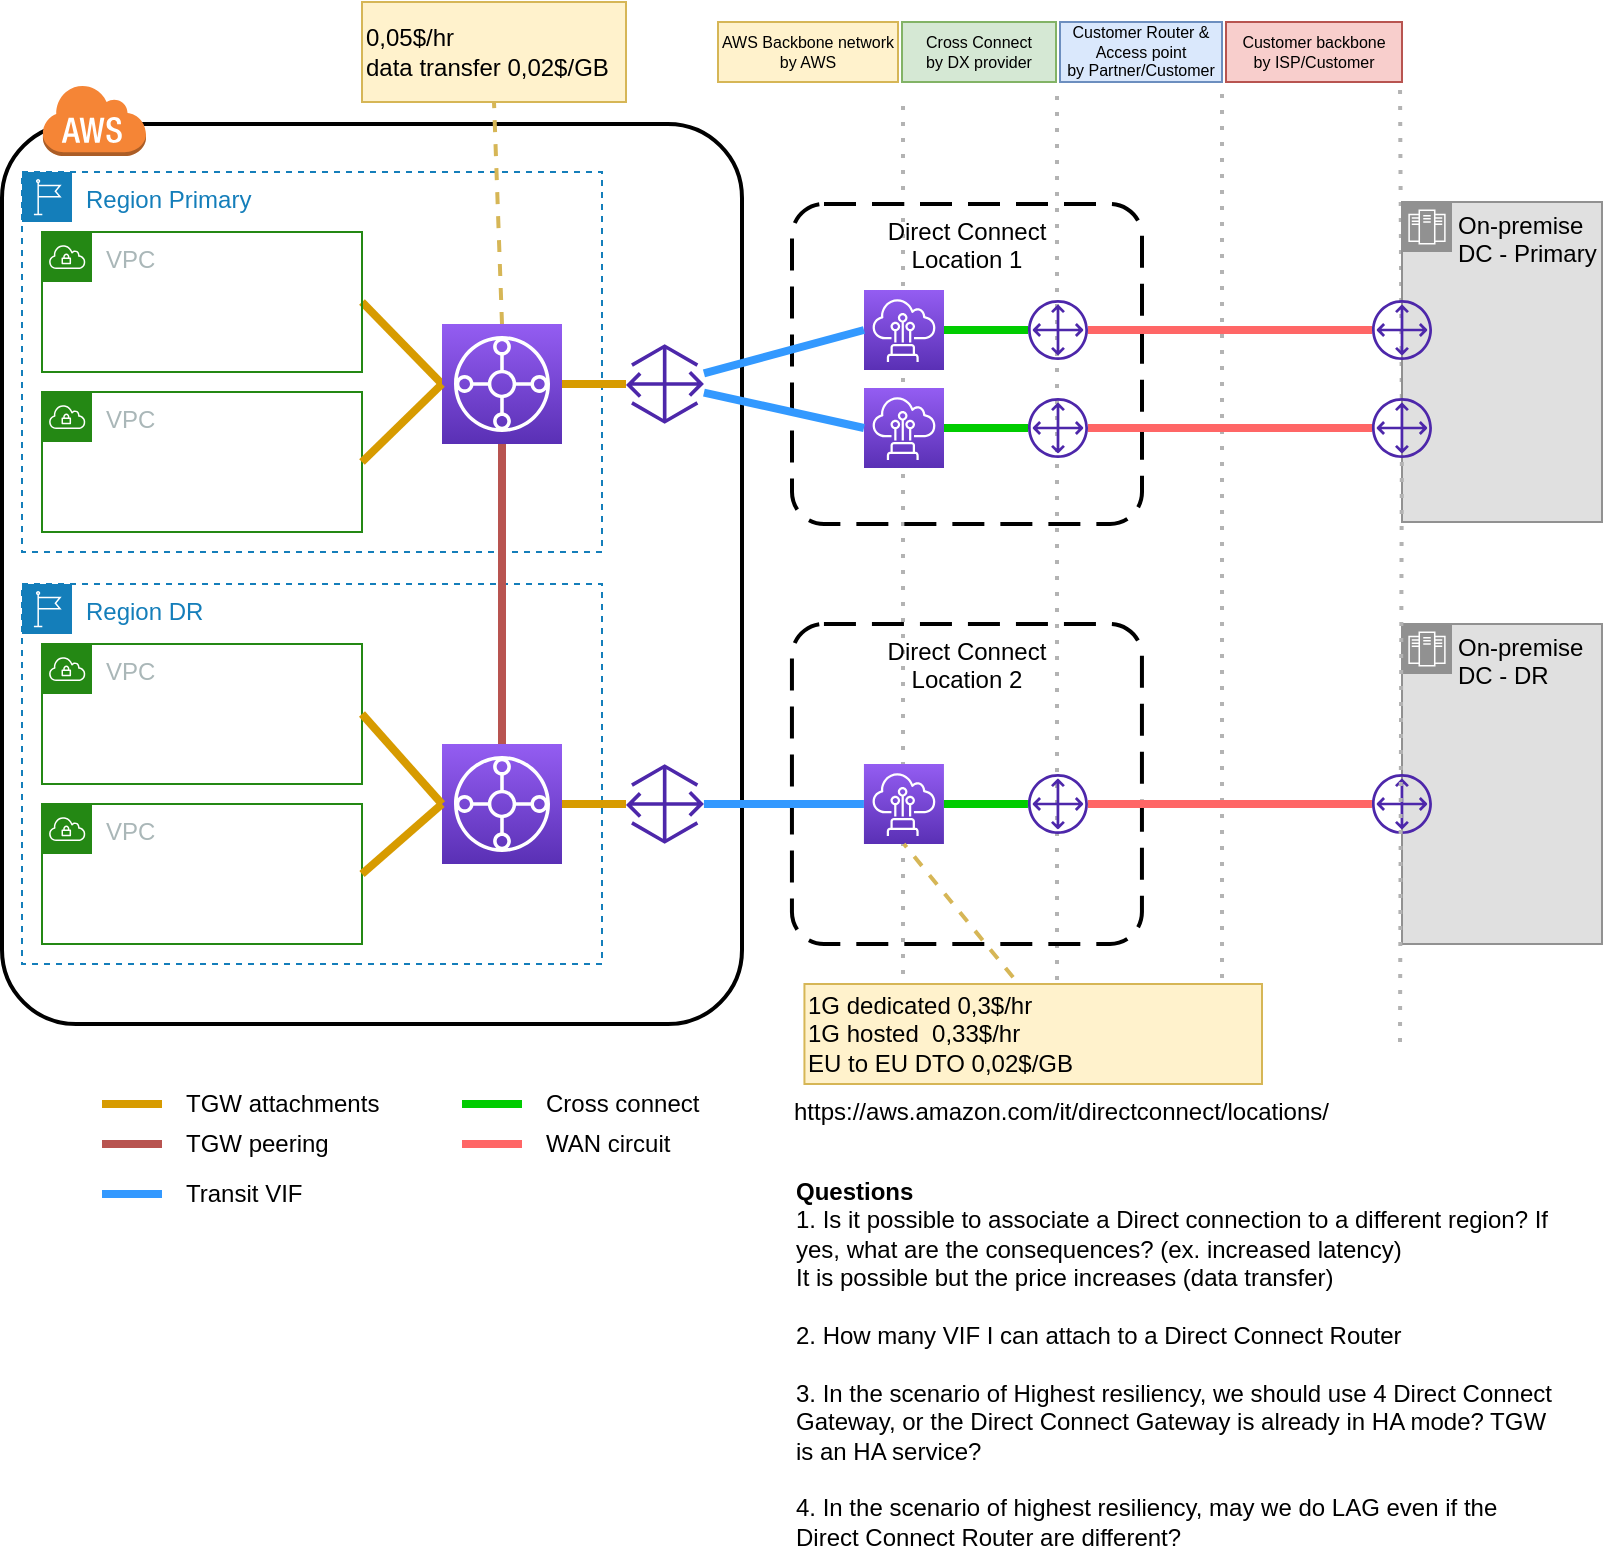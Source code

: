 <mxfile version="21.3.8" type="github">
  <diagram name="Pagina-1" id="8BWRmZO4XsheHeIJ3Gpr">
    <mxGraphModel dx="954" dy="622" grid="1" gridSize="10" guides="1" tooltips="1" connect="1" arrows="1" fold="1" page="1" pageScale="1" pageWidth="827" pageHeight="1169" math="0" shadow="0">
      <root>
        <mxCell id="0" />
        <mxCell id="1" parent="0" />
        <mxCell id="QbBFKRlWhSXPZEAbtEXR-38" value="" style="endArrow=none;dashed=1;html=1;dashPattern=1 3;strokeWidth=2;rounded=0;strokeColor=#B3B3B3;verticalAlign=bottom;labelPosition=center;verticalLabelPosition=top;align=center;" edge="1" parent="1">
          <mxGeometry width="50" height="50" relative="1" as="geometry">
            <mxPoint x="470.5" y="555" as="sourcePoint" />
            <mxPoint x="470.5" y="75" as="targetPoint" />
          </mxGeometry>
        </mxCell>
        <mxCell id="QbBFKRlWhSXPZEAbtEXR-39" value="" style="endArrow=none;dashed=1;html=1;dashPattern=1 3;strokeWidth=2;rounded=0;strokeColor=#B3B3B3;verticalAlign=bottom;labelPosition=center;verticalLabelPosition=top;align=center;" edge="1" parent="1">
          <mxGeometry width="50" height="50" relative="1" as="geometry">
            <mxPoint x="547.5" y="550" as="sourcePoint" />
            <mxPoint x="547.5" y="70" as="targetPoint" />
          </mxGeometry>
        </mxCell>
        <mxCell id="QbBFKRlWhSXPZEAbtEXR-40" value="" style="endArrow=none;dashed=1;html=1;dashPattern=1 3;strokeWidth=2;rounded=0;strokeColor=#B3B3B3;verticalAlign=bottom;labelPosition=center;verticalLabelPosition=top;align=center;" edge="1" parent="1">
          <mxGeometry width="50" height="50" relative="1" as="geometry">
            <mxPoint x="630" y="549" as="sourcePoint" />
            <mxPoint x="630" y="69" as="targetPoint" />
          </mxGeometry>
        </mxCell>
        <mxCell id="QbBFKRlWhSXPZEAbtEXR-44" value="" style="endArrow=none;dashed=1;html=1;dashPattern=1 3;strokeWidth=2;rounded=0;strokeColor=#B3B3B3;verticalAlign=bottom;labelPosition=center;verticalLabelPosition=top;align=center;" edge="1" parent="1" source="QbBFKRlWhSXPZEAbtEXR-65">
          <mxGeometry width="50" height="50" relative="1" as="geometry">
            <mxPoint x="719" y="549" as="sourcePoint" />
            <mxPoint x="719" y="69" as="targetPoint" />
          </mxGeometry>
        </mxCell>
        <mxCell id="QbBFKRlWhSXPZEAbtEXR-1" value="" style="rounded=1;arcSize=10;dashed=0;fillColor=none;gradientColor=none;strokeWidth=2;" vertex="1" parent="1">
          <mxGeometry x="20" y="90" width="370" height="450" as="geometry" />
        </mxCell>
        <mxCell id="QbBFKRlWhSXPZEAbtEXR-2" value="" style="dashed=0;html=1;shape=mxgraph.aws3.cloud;fillColor=#F58536;gradientColor=none;dashed=0;" vertex="1" parent="1">
          <mxGeometry x="40" y="70" width="52" height="36" as="geometry" />
        </mxCell>
        <mxCell id="QbBFKRlWhSXPZEAbtEXR-4" value="Region Primary" style="points=[[0,0],[0.25,0],[0.5,0],[0.75,0],[1,0],[1,0.25],[1,0.5],[1,0.75],[1,1],[0.75,1],[0.5,1],[0.25,1],[0,1],[0,0.75],[0,0.5],[0,0.25]];outlineConnect=0;gradientColor=none;html=1;whiteSpace=wrap;fontSize=12;fontStyle=0;container=1;pointerEvents=0;collapsible=0;recursiveResize=0;shape=mxgraph.aws4.group;grIcon=mxgraph.aws4.group_region;strokeColor=#147EBA;fillColor=none;verticalAlign=top;align=left;spacingLeft=30;fontColor=#147EBA;dashed=1;" vertex="1" parent="1">
          <mxGeometry x="30" y="114" width="290" height="190" as="geometry" />
        </mxCell>
        <mxCell id="QbBFKRlWhSXPZEAbtEXR-15" style="edgeStyle=none;rounded=0;orthogonalLoop=1;jettySize=auto;html=1;exitX=1;exitY=0.5;exitDx=0;exitDy=0;entryX=0;entryY=0.5;entryDx=0;entryDy=0;entryPerimeter=0;endArrow=none;endFill=0;fillColor=#ffcd28;strokeColor=#d79b00;strokeWidth=4;gradientColor=#ffa500;" edge="1" parent="QbBFKRlWhSXPZEAbtEXR-4" source="QbBFKRlWhSXPZEAbtEXR-6" target="QbBFKRlWhSXPZEAbtEXR-11">
          <mxGeometry relative="1" as="geometry" />
        </mxCell>
        <mxCell id="QbBFKRlWhSXPZEAbtEXR-6" value="VPC" style="points=[[0,0],[0.25,0],[0.5,0],[0.75,0],[1,0],[1,0.25],[1,0.5],[1,0.75],[1,1],[0.75,1],[0.5,1],[0.25,1],[0,1],[0,0.75],[0,0.5],[0,0.25]];outlineConnect=0;gradientColor=none;html=1;whiteSpace=wrap;fontSize=12;fontStyle=0;container=1;pointerEvents=0;collapsible=0;recursiveResize=0;shape=mxgraph.aws4.group;grIcon=mxgraph.aws4.group_vpc;strokeColor=#248814;fillColor=none;verticalAlign=top;align=left;spacingLeft=30;fontColor=#AAB7B8;dashed=0;" vertex="1" parent="QbBFKRlWhSXPZEAbtEXR-4">
          <mxGeometry x="10" y="30" width="160" height="70" as="geometry" />
        </mxCell>
        <mxCell id="QbBFKRlWhSXPZEAbtEXR-11" value="" style="sketch=0;points=[[0,0,0],[0.25,0,0],[0.5,0,0],[0.75,0,0],[1,0,0],[0,1,0],[0.25,1,0],[0.5,1,0],[0.75,1,0],[1,1,0],[0,0.25,0],[0,0.5,0],[0,0.75,0],[1,0.25,0],[1,0.5,0],[1,0.75,0]];outlineConnect=0;fontColor=#232F3E;gradientColor=#945DF2;gradientDirection=north;fillColor=#5A30B5;strokeColor=#ffffff;dashed=0;verticalLabelPosition=bottom;verticalAlign=top;align=center;html=1;fontSize=12;fontStyle=0;aspect=fixed;shape=mxgraph.aws4.resourceIcon;resIcon=mxgraph.aws4.transit_gateway;" vertex="1" parent="QbBFKRlWhSXPZEAbtEXR-4">
          <mxGeometry x="210" y="76" width="60" height="60" as="geometry" />
        </mxCell>
        <mxCell id="QbBFKRlWhSXPZEAbtEXR-7" value="VPC" style="points=[[0,0],[0.25,0],[0.5,0],[0.75,0],[1,0],[1,0.25],[1,0.5],[1,0.75],[1,1],[0.75,1],[0.5,1],[0.25,1],[0,1],[0,0.75],[0,0.5],[0,0.25]];outlineConnect=0;gradientColor=none;html=1;whiteSpace=wrap;fontSize=12;fontStyle=0;container=1;pointerEvents=0;collapsible=0;recursiveResize=0;shape=mxgraph.aws4.group;grIcon=mxgraph.aws4.group_vpc;strokeColor=#248814;fillColor=none;verticalAlign=top;align=left;spacingLeft=30;fontColor=#AAB7B8;dashed=0;" vertex="1" parent="1">
          <mxGeometry x="40" y="224" width="160" height="70" as="geometry" />
        </mxCell>
        <mxCell id="QbBFKRlWhSXPZEAbtEXR-8" value="Region DR" style="points=[[0,0],[0.25,0],[0.5,0],[0.75,0],[1,0],[1,0.25],[1,0.5],[1,0.75],[1,1],[0.75,1],[0.5,1],[0.25,1],[0,1],[0,0.75],[0,0.5],[0,0.25]];outlineConnect=0;gradientColor=none;html=1;whiteSpace=wrap;fontSize=12;fontStyle=0;container=1;pointerEvents=0;collapsible=0;recursiveResize=0;shape=mxgraph.aws4.group;grIcon=mxgraph.aws4.group_region;strokeColor=#147EBA;fillColor=none;verticalAlign=top;align=left;spacingLeft=30;fontColor=#147EBA;dashed=1;" vertex="1" parent="1">
          <mxGeometry x="30" y="320" width="290" height="190" as="geometry" />
        </mxCell>
        <mxCell id="QbBFKRlWhSXPZEAbtEXR-9" value="VPC" style="points=[[0,0],[0.25,0],[0.5,0],[0.75,0],[1,0],[1,0.25],[1,0.5],[1,0.75],[1,1],[0.75,1],[0.5,1],[0.25,1],[0,1],[0,0.75],[0,0.5],[0,0.25]];outlineConnect=0;gradientColor=none;html=1;whiteSpace=wrap;fontSize=12;fontStyle=0;container=1;pointerEvents=0;collapsible=0;recursiveResize=0;shape=mxgraph.aws4.group;grIcon=mxgraph.aws4.group_vpc;strokeColor=#248814;fillColor=none;verticalAlign=top;align=left;spacingLeft=30;fontColor=#AAB7B8;dashed=0;" vertex="1" parent="QbBFKRlWhSXPZEAbtEXR-8">
          <mxGeometry x="10" y="30" width="160" height="70" as="geometry" />
        </mxCell>
        <mxCell id="QbBFKRlWhSXPZEAbtEXR-12" value="" style="sketch=0;points=[[0,0,0],[0.25,0,0],[0.5,0,0],[0.75,0,0],[1,0,0],[0,1,0],[0.25,1,0],[0.5,1,0],[0.75,1,0],[1,1,0],[0,0.25,0],[0,0.5,0],[0,0.75,0],[1,0.25,0],[1,0.5,0],[1,0.75,0]];outlineConnect=0;fontColor=#232F3E;gradientColor=#945DF2;gradientDirection=north;fillColor=#5A30B5;strokeColor=#ffffff;dashed=0;verticalLabelPosition=bottom;verticalAlign=top;align=center;html=1;fontSize=12;fontStyle=0;aspect=fixed;shape=mxgraph.aws4.resourceIcon;resIcon=mxgraph.aws4.transit_gateway;" vertex="1" parent="QbBFKRlWhSXPZEAbtEXR-8">
          <mxGeometry x="210" y="80" width="60" height="60" as="geometry" />
        </mxCell>
        <mxCell id="QbBFKRlWhSXPZEAbtEXR-17" style="edgeStyle=none;rounded=0;orthogonalLoop=1;jettySize=auto;html=1;exitX=1;exitY=0.5;exitDx=0;exitDy=0;entryX=0;entryY=0.5;entryDx=0;entryDy=0;entryPerimeter=0;endArrow=none;endFill=0;fillColor=#ffcd28;gradientColor=#ffa500;strokeColor=#d79b00;strokeWidth=4;" edge="1" parent="QbBFKRlWhSXPZEAbtEXR-8" source="QbBFKRlWhSXPZEAbtEXR-9" target="QbBFKRlWhSXPZEAbtEXR-12">
          <mxGeometry relative="1" as="geometry">
            <mxPoint x="180" y="-51" as="sourcePoint" />
            <mxPoint x="220" y="-90" as="targetPoint" />
          </mxGeometry>
        </mxCell>
        <mxCell id="QbBFKRlWhSXPZEAbtEXR-10" value="VPC" style="points=[[0,0],[0.25,0],[0.5,0],[0.75,0],[1,0],[1,0.25],[1,0.5],[1,0.75],[1,1],[0.75,1],[0.5,1],[0.25,1],[0,1],[0,0.75],[0,0.5],[0,0.25]];outlineConnect=0;gradientColor=none;html=1;whiteSpace=wrap;fontSize=12;fontStyle=0;container=1;pointerEvents=0;collapsible=0;recursiveResize=0;shape=mxgraph.aws4.group;grIcon=mxgraph.aws4.group_vpc;strokeColor=#248814;fillColor=none;verticalAlign=top;align=left;spacingLeft=30;fontColor=#AAB7B8;dashed=0;" vertex="1" parent="1">
          <mxGeometry x="40" y="430" width="160" height="70" as="geometry" />
        </mxCell>
        <mxCell id="QbBFKRlWhSXPZEAbtEXR-16" style="edgeStyle=none;rounded=0;orthogonalLoop=1;jettySize=auto;html=1;exitX=1;exitY=0.5;exitDx=0;exitDy=0;entryX=0;entryY=0.5;entryDx=0;entryDy=0;entryPerimeter=0;endArrow=none;endFill=0;fillColor=#ffcd28;strokeColor=#d79b00;strokeWidth=4;gradientColor=#ffa500;" edge="1" parent="1" source="QbBFKRlWhSXPZEAbtEXR-7" target="QbBFKRlWhSXPZEAbtEXR-11">
          <mxGeometry relative="1" as="geometry">
            <mxPoint x="210" y="189" as="sourcePoint" />
            <mxPoint x="250" y="230" as="targetPoint" />
          </mxGeometry>
        </mxCell>
        <mxCell id="QbBFKRlWhSXPZEAbtEXR-18" style="edgeStyle=none;rounded=0;orthogonalLoop=1;jettySize=auto;html=1;exitX=1;exitY=0.5;exitDx=0;exitDy=0;entryX=0;entryY=0.5;entryDx=0;entryDy=0;entryPerimeter=0;endArrow=none;endFill=0;fillColor=#ffcd28;gradientColor=#ffa500;strokeColor=#d79b00;strokeWidth=4;" edge="1" parent="1" source="QbBFKRlWhSXPZEAbtEXR-10" target="QbBFKRlWhSXPZEAbtEXR-12">
          <mxGeometry relative="1" as="geometry">
            <mxPoint x="210" y="395" as="sourcePoint" />
            <mxPoint x="250" y="440" as="targetPoint" />
          </mxGeometry>
        </mxCell>
        <mxCell id="QbBFKRlWhSXPZEAbtEXR-19" value="" style="sketch=0;outlineConnect=0;fontColor=#232F3E;gradientColor=none;fillColor=#4D27AA;strokeColor=none;dashed=0;verticalLabelPosition=bottom;verticalAlign=top;align=center;html=1;fontSize=12;fontStyle=0;aspect=fixed;pointerEvents=1;shape=mxgraph.aws4.gateway;" vertex="1" parent="1">
          <mxGeometry x="332" y="200" width="38.97" height="40" as="geometry" />
        </mxCell>
        <mxCell id="QbBFKRlWhSXPZEAbtEXR-20" value="" style="sketch=0;outlineConnect=0;fontColor=#232F3E;gradientColor=none;fillColor=#4D27AA;strokeColor=none;dashed=0;verticalLabelPosition=bottom;verticalAlign=top;align=center;html=1;fontSize=12;fontStyle=0;aspect=fixed;pointerEvents=1;shape=mxgraph.aws4.gateway;" vertex="1" parent="1">
          <mxGeometry x="332" y="410" width="38.97" height="40" as="geometry" />
        </mxCell>
        <mxCell id="QbBFKRlWhSXPZEAbtEXR-21" style="edgeStyle=none;rounded=0;orthogonalLoop=1;jettySize=auto;html=1;entryX=0.5;entryY=1;entryDx=0;entryDy=0;entryPerimeter=0;endArrow=none;endFill=0;strokeWidth=4;fillColor=#f8cecc;gradientColor=#ea6b66;strokeColor=#b85450;" edge="1" parent="1" source="QbBFKRlWhSXPZEAbtEXR-12" target="QbBFKRlWhSXPZEAbtEXR-11">
          <mxGeometry relative="1" as="geometry">
            <mxPoint x="210" y="189" as="sourcePoint" />
            <mxPoint x="250" y="230" as="targetPoint" />
          </mxGeometry>
        </mxCell>
        <mxCell id="QbBFKRlWhSXPZEAbtEXR-22" style="edgeStyle=none;rounded=0;orthogonalLoop=1;jettySize=auto;html=1;entryX=1;entryY=0.5;entryDx=0;entryDy=0;entryPerimeter=0;endArrow=none;endFill=0;fillColor=#ffcd28;gradientColor=#ffa500;strokeColor=#d79b00;strokeWidth=4;" edge="1" parent="1" source="QbBFKRlWhSXPZEAbtEXR-19" target="QbBFKRlWhSXPZEAbtEXR-11">
          <mxGeometry relative="1" as="geometry">
            <mxPoint x="280" y="410" as="sourcePoint" />
            <mxPoint x="280" y="260" as="targetPoint" />
          </mxGeometry>
        </mxCell>
        <mxCell id="QbBFKRlWhSXPZEAbtEXR-23" style="edgeStyle=none;rounded=0;orthogonalLoop=1;jettySize=auto;html=1;endArrow=none;endFill=0;fillColor=#ffcd28;gradientColor=#ffa500;strokeColor=#d79b00;strokeWidth=4;" edge="1" parent="1" source="QbBFKRlWhSXPZEAbtEXR-20" target="QbBFKRlWhSXPZEAbtEXR-12">
          <mxGeometry relative="1" as="geometry">
            <mxPoint x="370" y="230" as="sourcePoint" />
            <mxPoint x="310" y="230" as="targetPoint" />
          </mxGeometry>
        </mxCell>
        <mxCell id="QbBFKRlWhSXPZEAbtEXR-24" style="edgeStyle=none;rounded=0;orthogonalLoop=1;jettySize=auto;html=1;endArrow=none;endFill=0;fillColor=#ffcd28;gradientColor=#ffa500;strokeColor=#d79b00;strokeWidth=4;" edge="1" parent="1">
          <mxGeometry relative="1" as="geometry">
            <mxPoint x="100" y="580" as="sourcePoint" />
            <mxPoint x="70" y="580" as="targetPoint" />
          </mxGeometry>
        </mxCell>
        <mxCell id="QbBFKRlWhSXPZEAbtEXR-25" value="TGW attachments" style="text;html=1;strokeColor=none;fillColor=none;align=left;verticalAlign=middle;whiteSpace=wrap;rounded=0;" vertex="1" parent="1">
          <mxGeometry x="110" y="565" width="110" height="30" as="geometry" />
        </mxCell>
        <mxCell id="QbBFKRlWhSXPZEAbtEXR-26" style="edgeStyle=none;rounded=0;orthogonalLoop=1;jettySize=auto;html=1;endArrow=none;endFill=0;fillColor=#f8cecc;gradientColor=#ea6b66;strokeColor=#b85450;strokeWidth=4;" edge="1" parent="1">
          <mxGeometry relative="1" as="geometry">
            <mxPoint x="100" y="600" as="sourcePoint" />
            <mxPoint x="70" y="600" as="targetPoint" />
          </mxGeometry>
        </mxCell>
        <mxCell id="QbBFKRlWhSXPZEAbtEXR-27" value="TGW peering" style="text;html=1;strokeColor=none;fillColor=none;align=left;verticalAlign=middle;whiteSpace=wrap;rounded=0;" vertex="1" parent="1">
          <mxGeometry x="110" y="585" width="110" height="30" as="geometry" />
        </mxCell>
        <mxCell id="QbBFKRlWhSXPZEAbtEXR-29" value="On-premise DC - DR" style="shape=mxgraph.ibm.box;prType=zone;fontStyle=0;verticalAlign=top;align=left;spacingLeft=32;spacingTop=4;fillColor=#E0E0E0;rounded=0;whiteSpace=wrap;html=1;strokeColor=#919191;strokeWidth=1;dashed=0;container=1;spacing=-4;collapsible=0;expand=0;recursiveResize=0;" vertex="1" parent="1">
          <mxGeometry x="720" y="340" width="100" height="160" as="geometry" />
        </mxCell>
        <mxCell id="QbBFKRlWhSXPZEAbtEXR-30" value="On-premise DC - Primary" style="shape=mxgraph.ibm.box;prType=zone;fontStyle=0;verticalAlign=top;align=left;spacingLeft=32;spacingTop=4;fillColor=#E0E0E0;rounded=0;whiteSpace=wrap;html=1;strokeColor=#919191;strokeWidth=1;dashed=0;container=1;spacing=-4;collapsible=0;expand=0;recursiveResize=0;" vertex="1" parent="1">
          <mxGeometry x="720" y="129" width="100" height="160" as="geometry" />
        </mxCell>
        <mxCell id="QbBFKRlWhSXPZEAbtEXR-34" value="" style="sketch=0;outlineConnect=0;fontColor=#232F3E;gradientColor=none;fillColor=#4D27AA;strokeColor=none;dashed=0;verticalLabelPosition=bottom;verticalAlign=top;align=center;html=1;fontSize=12;fontStyle=0;aspect=fixed;pointerEvents=1;shape=mxgraph.aws4.customer_gateway;" vertex="1" parent="QbBFKRlWhSXPZEAbtEXR-30">
          <mxGeometry x="-15" y="49" width="30" height="30" as="geometry" />
        </mxCell>
        <mxCell id="QbBFKRlWhSXPZEAbtEXR-31" value="Direct Connect &#xa;Location 1" style="rounded=1;arcSize=10;dashed=1;dashPattern=8 4;strokeWidth=2;verticalAlign=top;fillColor=none;" vertex="1" parent="1">
          <mxGeometry x="415" y="130" width="175" height="160" as="geometry" />
        </mxCell>
        <mxCell id="QbBFKRlWhSXPZEAbtEXR-32" value="" style="sketch=0;points=[[0,0,0],[0.25,0,0],[0.5,0,0],[0.75,0,0],[1,0,0],[0,1,0],[0.25,1,0],[0.5,1,0],[0.75,1,0],[1,1,0],[0,0.25,0],[0,0.5,0],[0,0.75,0],[1,0.25,0],[1,0.5,0],[1,0.75,0]];outlineConnect=0;fontColor=#232F3E;gradientColor=#945DF2;gradientDirection=north;fillColor=#5A30B5;strokeColor=#ffffff;dashed=0;verticalLabelPosition=bottom;verticalAlign=top;align=center;html=1;fontSize=12;fontStyle=0;aspect=fixed;shape=mxgraph.aws4.resourceIcon;resIcon=mxgraph.aws4.direct_connect;" vertex="1" parent="1">
          <mxGeometry x="451" y="173" width="40" height="40" as="geometry" />
        </mxCell>
        <mxCell id="QbBFKRlWhSXPZEAbtEXR-33" value="" style="sketch=0;outlineConnect=0;fontColor=#232F3E;gradientColor=none;fillColor=#4D27AA;strokeColor=none;dashed=0;verticalLabelPosition=bottom;verticalAlign=top;align=center;html=1;fontSize=12;fontStyle=0;aspect=fixed;pointerEvents=1;shape=mxgraph.aws4.customer_gateway;" vertex="1" parent="1">
          <mxGeometry x="533" y="178" width="30" height="30" as="geometry" />
        </mxCell>
        <mxCell id="QbBFKRlWhSXPZEAbtEXR-35" style="edgeStyle=none;rounded=0;orthogonalLoop=1;jettySize=auto;html=1;endArrow=none;endFill=0;fillColor=#0050ef;strokeColor=#3399FF;strokeWidth=4;exitX=0;exitY=0.5;exitDx=0;exitDy=0;exitPerimeter=0;" edge="1" parent="1" source="QbBFKRlWhSXPZEAbtEXR-32" target="QbBFKRlWhSXPZEAbtEXR-19">
          <mxGeometry relative="1" as="geometry">
            <mxPoint x="342" y="230" as="sourcePoint" />
            <mxPoint x="310" y="230" as="targetPoint" />
          </mxGeometry>
        </mxCell>
        <mxCell id="QbBFKRlWhSXPZEAbtEXR-36" style="edgeStyle=none;rounded=0;orthogonalLoop=1;jettySize=auto;html=1;endArrow=none;endFill=0;fillColor=#f8cecc;gradientColor=#ea6b66;strokeColor=#3399FF;strokeWidth=4;" edge="1" parent="1">
          <mxGeometry relative="1" as="geometry">
            <mxPoint x="100" y="625" as="sourcePoint" />
            <mxPoint x="70" y="625" as="targetPoint" />
          </mxGeometry>
        </mxCell>
        <mxCell id="QbBFKRlWhSXPZEAbtEXR-37" value="Transit VIF" style="text;html=1;strokeColor=none;fillColor=none;align=left;verticalAlign=middle;whiteSpace=wrap;rounded=0;" vertex="1" parent="1">
          <mxGeometry x="110" y="610" width="110" height="30" as="geometry" />
        </mxCell>
        <mxCell id="QbBFKRlWhSXPZEAbtEXR-41" value="AWS Backbone network &lt;br style=&quot;font-size: 8px;&quot;&gt;by AWS" style="text;html=1;strokeColor=#d6b656;fillColor=#fff2cc;align=center;verticalAlign=middle;whiteSpace=wrap;rounded=0;fontSize=8;" vertex="1" parent="1">
          <mxGeometry x="378" y="39" width="90" height="30" as="geometry" />
        </mxCell>
        <mxCell id="QbBFKRlWhSXPZEAbtEXR-42" value="Cross Connect&lt;br style=&quot;font-size: 8px;&quot;&gt;by DX provider" style="text;html=1;strokeColor=#82b366;fillColor=#d5e8d4;align=center;verticalAlign=middle;whiteSpace=wrap;rounded=0;fontSize=8;" vertex="1" parent="1">
          <mxGeometry x="470" y="39" width="77" height="30" as="geometry" />
        </mxCell>
        <mxCell id="QbBFKRlWhSXPZEAbtEXR-43" value="Customer Router &amp;amp; Access point&lt;br&gt;by Partner/Customer" style="text;html=1;strokeColor=#6c8ebf;fillColor=#dae8fc;align=center;verticalAlign=middle;whiteSpace=wrap;rounded=0;fontSize=8;" vertex="1" parent="1">
          <mxGeometry x="549" y="39" width="81" height="30" as="geometry" />
        </mxCell>
        <mxCell id="QbBFKRlWhSXPZEAbtEXR-45" value="Customer backbone&lt;br&gt;by ISP/Customer" style="text;html=1;strokeColor=#b85450;fillColor=#f8cecc;align=center;verticalAlign=middle;whiteSpace=wrap;rounded=0;fontSize=8;" vertex="1" parent="1">
          <mxGeometry x="632" y="39" width="88" height="30" as="geometry" />
        </mxCell>
        <mxCell id="QbBFKRlWhSXPZEAbtEXR-46" style="edgeStyle=none;rounded=0;orthogonalLoop=1;jettySize=auto;html=1;endArrow=none;endFill=0;fillColor=#0050ef;strokeColor=#00CC00;strokeWidth=4;entryX=1;entryY=0.5;entryDx=0;entryDy=0;entryPerimeter=0;" edge="1" parent="1" source="QbBFKRlWhSXPZEAbtEXR-33" target="QbBFKRlWhSXPZEAbtEXR-32">
          <mxGeometry relative="1" as="geometry">
            <mxPoint x="461" y="203" as="sourcePoint" />
            <mxPoint x="381" y="203" as="targetPoint" />
          </mxGeometry>
        </mxCell>
        <mxCell id="QbBFKRlWhSXPZEAbtEXR-47" style="edgeStyle=none;rounded=0;orthogonalLoop=1;jettySize=auto;html=1;endArrow=none;endFill=0;fillColor=#f8cecc;gradientColor=#ea6b66;strokeColor=#00CC00;strokeWidth=4;" edge="1" parent="1">
          <mxGeometry relative="1" as="geometry">
            <mxPoint x="280" y="580" as="sourcePoint" />
            <mxPoint x="250" y="580" as="targetPoint" />
          </mxGeometry>
        </mxCell>
        <mxCell id="QbBFKRlWhSXPZEAbtEXR-48" value="Cross connect" style="text;html=1;strokeColor=none;fillColor=none;align=left;verticalAlign=middle;whiteSpace=wrap;rounded=0;" vertex="1" parent="1">
          <mxGeometry x="290" y="565" width="110" height="30" as="geometry" />
        </mxCell>
        <mxCell id="QbBFKRlWhSXPZEAbtEXR-49" style="edgeStyle=none;rounded=0;orthogonalLoop=1;jettySize=auto;html=1;endArrow=none;endFill=0;fillColor=#0050ef;strokeColor=#FF6666;strokeWidth=4;" edge="1" parent="1" target="QbBFKRlWhSXPZEAbtEXR-33">
          <mxGeometry relative="1" as="geometry">
            <mxPoint x="705" y="193" as="sourcePoint" />
            <mxPoint x="501" y="203" as="targetPoint" />
          </mxGeometry>
        </mxCell>
        <mxCell id="QbBFKRlWhSXPZEAbtEXR-50" style="edgeStyle=none;rounded=0;orthogonalLoop=1;jettySize=auto;html=1;endArrow=none;endFill=0;fillColor=#f8cecc;gradientColor=#ea6b66;strokeColor=#FF6666;strokeWidth=4;" edge="1" parent="1">
          <mxGeometry relative="1" as="geometry">
            <mxPoint x="280" y="600" as="sourcePoint" />
            <mxPoint x="250" y="600" as="targetPoint" />
          </mxGeometry>
        </mxCell>
        <mxCell id="QbBFKRlWhSXPZEAbtEXR-51" value="WAN circuit" style="text;html=1;strokeColor=none;fillColor=none;align=left;verticalAlign=middle;whiteSpace=wrap;rounded=0;" vertex="1" parent="1">
          <mxGeometry x="290" y="585" width="110" height="30" as="geometry" />
        </mxCell>
        <mxCell id="QbBFKRlWhSXPZEAbtEXR-52" value="" style="sketch=0;outlineConnect=0;fontColor=#232F3E;gradientColor=none;fillColor=#4D27AA;strokeColor=none;dashed=0;verticalLabelPosition=bottom;verticalAlign=top;align=center;html=1;fontSize=12;fontStyle=0;aspect=fixed;pointerEvents=1;shape=mxgraph.aws4.customer_gateway;" vertex="1" parent="1">
          <mxGeometry x="704.97" y="415" width="30" height="30" as="geometry" />
        </mxCell>
        <mxCell id="QbBFKRlWhSXPZEAbtEXR-53" value="Direct Connect &#xa;Location 2" style="rounded=1;arcSize=10;dashed=1;dashPattern=8 4;strokeWidth=2;verticalAlign=top;fillColor=none;" vertex="1" parent="1">
          <mxGeometry x="414.97" y="340" width="175" height="160" as="geometry" />
        </mxCell>
        <mxCell id="QbBFKRlWhSXPZEAbtEXR-54" value="" style="sketch=0;points=[[0,0,0],[0.25,0,0],[0.5,0,0],[0.75,0,0],[1,0,0],[0,1,0],[0.25,1,0],[0.5,1,0],[0.75,1,0],[1,1,0],[0,0.25,0],[0,0.5,0],[0,0.75,0],[1,0.25,0],[1,0.5,0],[1,0.75,0]];outlineConnect=0;fontColor=#232F3E;gradientColor=#945DF2;gradientDirection=north;fillColor=#5A30B5;strokeColor=#ffffff;dashed=0;verticalLabelPosition=bottom;verticalAlign=top;align=center;html=1;fontSize=12;fontStyle=0;aspect=fixed;shape=mxgraph.aws4.resourceIcon;resIcon=mxgraph.aws4.direct_connect;" vertex="1" parent="1">
          <mxGeometry x="450.97" y="410" width="40" height="40" as="geometry" />
        </mxCell>
        <mxCell id="QbBFKRlWhSXPZEAbtEXR-55" value="" style="sketch=0;outlineConnect=0;fontColor=#232F3E;gradientColor=none;fillColor=#4D27AA;strokeColor=none;dashed=0;verticalLabelPosition=bottom;verticalAlign=top;align=center;html=1;fontSize=12;fontStyle=0;aspect=fixed;pointerEvents=1;shape=mxgraph.aws4.customer_gateway;" vertex="1" parent="1">
          <mxGeometry x="532.97" y="415" width="30" height="30" as="geometry" />
        </mxCell>
        <mxCell id="QbBFKRlWhSXPZEAbtEXR-56" style="edgeStyle=none;rounded=0;orthogonalLoop=1;jettySize=auto;html=1;endArrow=none;endFill=0;fillColor=#0050ef;strokeColor=#3399FF;strokeWidth=4;exitX=0;exitY=0.5;exitDx=0;exitDy=0;exitPerimeter=0;" edge="1" parent="1" source="QbBFKRlWhSXPZEAbtEXR-54">
          <mxGeometry relative="1" as="geometry">
            <mxPoint x="341.97" y="440" as="sourcePoint" />
            <mxPoint x="370.97" y="430" as="targetPoint" />
          </mxGeometry>
        </mxCell>
        <mxCell id="QbBFKRlWhSXPZEAbtEXR-57" style="edgeStyle=none;rounded=0;orthogonalLoop=1;jettySize=auto;html=1;endArrow=none;endFill=0;fillColor=#0050ef;strokeColor=#00CC00;strokeWidth=4;entryX=1;entryY=0.5;entryDx=0;entryDy=0;entryPerimeter=0;" edge="1" parent="1" source="QbBFKRlWhSXPZEAbtEXR-55" target="QbBFKRlWhSXPZEAbtEXR-54">
          <mxGeometry relative="1" as="geometry">
            <mxPoint x="460.97" y="440" as="sourcePoint" />
            <mxPoint x="380.97" y="440" as="targetPoint" />
          </mxGeometry>
        </mxCell>
        <mxCell id="QbBFKRlWhSXPZEAbtEXR-58" style="edgeStyle=none;rounded=0;orthogonalLoop=1;jettySize=auto;html=1;endArrow=none;endFill=0;fillColor=#0050ef;strokeColor=#FF6666;strokeWidth=4;" edge="1" parent="1" source="QbBFKRlWhSXPZEAbtEXR-52" target="QbBFKRlWhSXPZEAbtEXR-55">
          <mxGeometry relative="1" as="geometry">
            <mxPoint x="542.97" y="440" as="sourcePoint" />
            <mxPoint x="500.97" y="440" as="targetPoint" />
          </mxGeometry>
        </mxCell>
        <UserObject label="https://aws.amazon.com/it/directconnect/locations/" link="https://aws.amazon.com/it/directconnect/locations/" id="QbBFKRlWhSXPZEAbtEXR-59">
          <mxCell style="text;whiteSpace=wrap;html=1;" vertex="1" parent="1">
            <mxGeometry x="414" y="570" width="300" height="40" as="geometry" />
          </mxCell>
        </UserObject>
        <mxCell id="QbBFKRlWhSXPZEAbtEXR-60" value="&lt;b&gt;Questions&lt;/b&gt;&lt;br&gt;1. Is it possible to associate a Direct connection to a different region? If yes, what are the consequences? (ex. increased latency)&lt;br&gt;It is possible but the price increases (data transfer)&lt;br&gt;&lt;br&gt;2. How many VIF I can attach to a Direct Connect Router&lt;br&gt;&lt;br&gt;3. In the scenario of Highest resiliency, we should use 4 Direct Connect Gateway, or the Direct Connect Gateway is already in HA mode? TGW is an HA service?&lt;br&gt;&lt;br&gt;4. In the scenario of highest resiliency, may we do LAG even if the Direct Connect Router are different?" style="text;html=1;strokeColor=none;fillColor=none;align=left;verticalAlign=top;whiteSpace=wrap;rounded=0;" vertex="1" parent="1">
          <mxGeometry x="415" y="610" width="384" height="60" as="geometry" />
        </mxCell>
        <mxCell id="QbBFKRlWhSXPZEAbtEXR-61" value="" style="sketch=0;points=[[0,0,0],[0.25,0,0],[0.5,0,0],[0.75,0,0],[1,0,0],[0,1,0],[0.25,1,0],[0.5,1,0],[0.75,1,0],[1,1,0],[0,0.25,0],[0,0.5,0],[0,0.75,0],[1,0.25,0],[1,0.5,0],[1,0.75,0]];outlineConnect=0;fontColor=#232F3E;gradientColor=#945DF2;gradientDirection=north;fillColor=#5A30B5;strokeColor=#ffffff;dashed=0;verticalLabelPosition=bottom;verticalAlign=top;align=center;html=1;fontSize=12;fontStyle=0;aspect=fixed;shape=mxgraph.aws4.resourceIcon;resIcon=mxgraph.aws4.direct_connect;" vertex="1" parent="1">
          <mxGeometry x="451" y="222" width="40" height="40" as="geometry" />
        </mxCell>
        <mxCell id="QbBFKRlWhSXPZEAbtEXR-62" value="" style="sketch=0;outlineConnect=0;fontColor=#232F3E;gradientColor=none;fillColor=#4D27AA;strokeColor=none;dashed=0;verticalLabelPosition=bottom;verticalAlign=top;align=center;html=1;fontSize=12;fontStyle=0;aspect=fixed;pointerEvents=1;shape=mxgraph.aws4.customer_gateway;" vertex="1" parent="1">
          <mxGeometry x="533" y="227" width="30" height="30" as="geometry" />
        </mxCell>
        <mxCell id="QbBFKRlWhSXPZEAbtEXR-63" style="edgeStyle=none;rounded=0;orthogonalLoop=1;jettySize=auto;html=1;endArrow=none;endFill=0;fillColor=#0050ef;strokeColor=#00CC00;strokeWidth=4;entryX=1;entryY=0.5;entryDx=0;entryDy=0;entryPerimeter=0;" edge="1" parent="1" source="QbBFKRlWhSXPZEAbtEXR-62" target="QbBFKRlWhSXPZEAbtEXR-61">
          <mxGeometry relative="1" as="geometry">
            <mxPoint x="461" y="252" as="sourcePoint" />
            <mxPoint x="381" y="252" as="targetPoint" />
          </mxGeometry>
        </mxCell>
        <mxCell id="QbBFKRlWhSXPZEAbtEXR-64" style="edgeStyle=none;rounded=0;orthogonalLoop=1;jettySize=auto;html=1;endArrow=none;endFill=0;fillColor=#0050ef;strokeColor=#FF6666;strokeWidth=4;" edge="1" parent="1" target="QbBFKRlWhSXPZEAbtEXR-62">
          <mxGeometry relative="1" as="geometry">
            <mxPoint x="705" y="242" as="sourcePoint" />
            <mxPoint x="501" y="252" as="targetPoint" />
          </mxGeometry>
        </mxCell>
        <mxCell id="QbBFKRlWhSXPZEAbtEXR-66" value="" style="endArrow=none;dashed=1;html=1;dashPattern=1 3;strokeWidth=2;rounded=0;strokeColor=#B3B3B3;verticalAlign=bottom;labelPosition=center;verticalLabelPosition=top;align=center;" edge="1" parent="1" target="QbBFKRlWhSXPZEAbtEXR-65">
          <mxGeometry width="50" height="50" relative="1" as="geometry">
            <mxPoint x="719" y="549" as="sourcePoint" />
            <mxPoint x="719" y="69" as="targetPoint" />
          </mxGeometry>
        </mxCell>
        <mxCell id="QbBFKRlWhSXPZEAbtEXR-65" value="" style="sketch=0;outlineConnect=0;fontColor=#232F3E;gradientColor=none;fillColor=#4D27AA;strokeColor=none;dashed=0;verticalLabelPosition=bottom;verticalAlign=top;align=center;html=1;fontSize=12;fontStyle=0;aspect=fixed;pointerEvents=1;shape=mxgraph.aws4.customer_gateway;" vertex="1" parent="1">
          <mxGeometry x="704.97" y="227" width="30" height="30" as="geometry" />
        </mxCell>
        <mxCell id="QbBFKRlWhSXPZEAbtEXR-67" style="edgeStyle=none;rounded=0;orthogonalLoop=1;jettySize=auto;html=1;endArrow=none;endFill=0;fillColor=#0050ef;strokeColor=#3399FF;strokeWidth=4;exitX=0;exitY=0.5;exitDx=0;exitDy=0;exitPerimeter=0;" edge="1" parent="1" source="QbBFKRlWhSXPZEAbtEXR-61" target="QbBFKRlWhSXPZEAbtEXR-19">
          <mxGeometry relative="1" as="geometry">
            <mxPoint x="461" y="203" as="sourcePoint" />
            <mxPoint x="381" y="225" as="targetPoint" />
          </mxGeometry>
        </mxCell>
        <mxCell id="QbBFKRlWhSXPZEAbtEXR-68" value="1G dedicated 0,3$/hr&lt;br&gt;1G hosted &amp;nbsp;0,33$/hr&lt;br&gt;EU to EU DTO 0,02$/GB" style="text;html=1;strokeColor=#d6b656;fillColor=#fff2cc;align=left;verticalAlign=middle;whiteSpace=wrap;rounded=0;" vertex="1" parent="1">
          <mxGeometry x="421.22" y="520" width="228.78" height="50" as="geometry" />
        </mxCell>
        <mxCell id="QbBFKRlWhSXPZEAbtEXR-69" value="" style="endArrow=none;dashed=1;html=1;rounded=0;exitX=0.456;exitY=-0.067;exitDx=0;exitDy=0;exitPerimeter=0;entryX=0.5;entryY=1;entryDx=0;entryDy=0;entryPerimeter=0;fillColor=#fff2cc;strokeColor=#d6b656;strokeWidth=2;" edge="1" parent="1" source="QbBFKRlWhSXPZEAbtEXR-68" target="QbBFKRlWhSXPZEAbtEXR-54">
          <mxGeometry width="50" height="50" relative="1" as="geometry">
            <mxPoint x="390" y="380" as="sourcePoint" />
            <mxPoint x="440" y="330" as="targetPoint" />
          </mxGeometry>
        </mxCell>
        <mxCell id="QbBFKRlWhSXPZEAbtEXR-70" value="0,05$/hr&lt;br&gt;data transfer 0,02$/GB" style="text;html=1;strokeColor=#d6b656;fillColor=#fff2cc;align=left;verticalAlign=middle;whiteSpace=wrap;rounded=0;" vertex="1" parent="1">
          <mxGeometry x="200" y="29" width="132" height="50" as="geometry" />
        </mxCell>
        <mxCell id="QbBFKRlWhSXPZEAbtEXR-71" value="" style="endArrow=none;dashed=1;html=1;rounded=0;exitX=0.5;exitY=0;exitDx=0;exitDy=0;exitPerimeter=0;entryX=0.5;entryY=1;entryDx=0;entryDy=0;fillColor=#fff2cc;strokeColor=#d6b656;strokeWidth=2;" edge="1" parent="1" source="QbBFKRlWhSXPZEAbtEXR-11" target="QbBFKRlWhSXPZEAbtEXR-70">
          <mxGeometry width="50" height="50" relative="1" as="geometry">
            <mxPoint x="536" y="527" as="sourcePoint" />
            <mxPoint x="481" y="460" as="targetPoint" />
          </mxGeometry>
        </mxCell>
      </root>
    </mxGraphModel>
  </diagram>
</mxfile>

